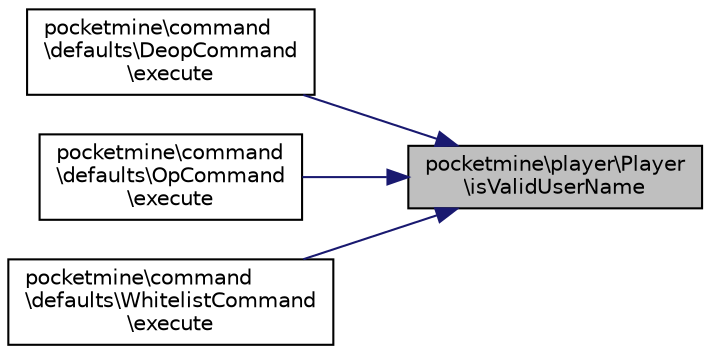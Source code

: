 digraph "pocketmine\player\Player\isValidUserName"
{
 // INTERACTIVE_SVG=YES
 // LATEX_PDF_SIZE
  edge [fontname="Helvetica",fontsize="10",labelfontname="Helvetica",labelfontsize="10"];
  node [fontname="Helvetica",fontsize="10",shape=record];
  rankdir="RL";
  Node1 [label="pocketmine\\player\\Player\l\\isValidUserName",height=0.2,width=0.4,color="black", fillcolor="grey75", style="filled", fontcolor="black",tooltip=" "];
  Node1 -> Node2 [dir="back",color="midnightblue",fontsize="10",style="solid",fontname="Helvetica"];
  Node2 [label="pocketmine\\command\l\\defaults\\DeopCommand\l\\execute",height=0.2,width=0.4,color="black", fillcolor="white", style="filled",URL="$dc/dd8/classpocketmine_1_1command_1_1defaults_1_1_deop_command.html#ac8cab46920ed52d38ae7d283e0cc81d2",tooltip=" "];
  Node1 -> Node3 [dir="back",color="midnightblue",fontsize="10",style="solid",fontname="Helvetica"];
  Node3 [label="pocketmine\\command\l\\defaults\\OpCommand\l\\execute",height=0.2,width=0.4,color="black", fillcolor="white", style="filled",URL="$df/d64/classpocketmine_1_1command_1_1defaults_1_1_op_command.html#a3eff96627ec2a65cc1524defb4de43a8",tooltip=" "];
  Node1 -> Node4 [dir="back",color="midnightblue",fontsize="10",style="solid",fontname="Helvetica"];
  Node4 [label="pocketmine\\command\l\\defaults\\WhitelistCommand\l\\execute",height=0.2,width=0.4,color="black", fillcolor="white", style="filled",URL="$d5/d43/classpocketmine_1_1command_1_1defaults_1_1_whitelist_command.html#ab654d2ef3736086f68c939a2e57e7f41",tooltip=" "];
}
